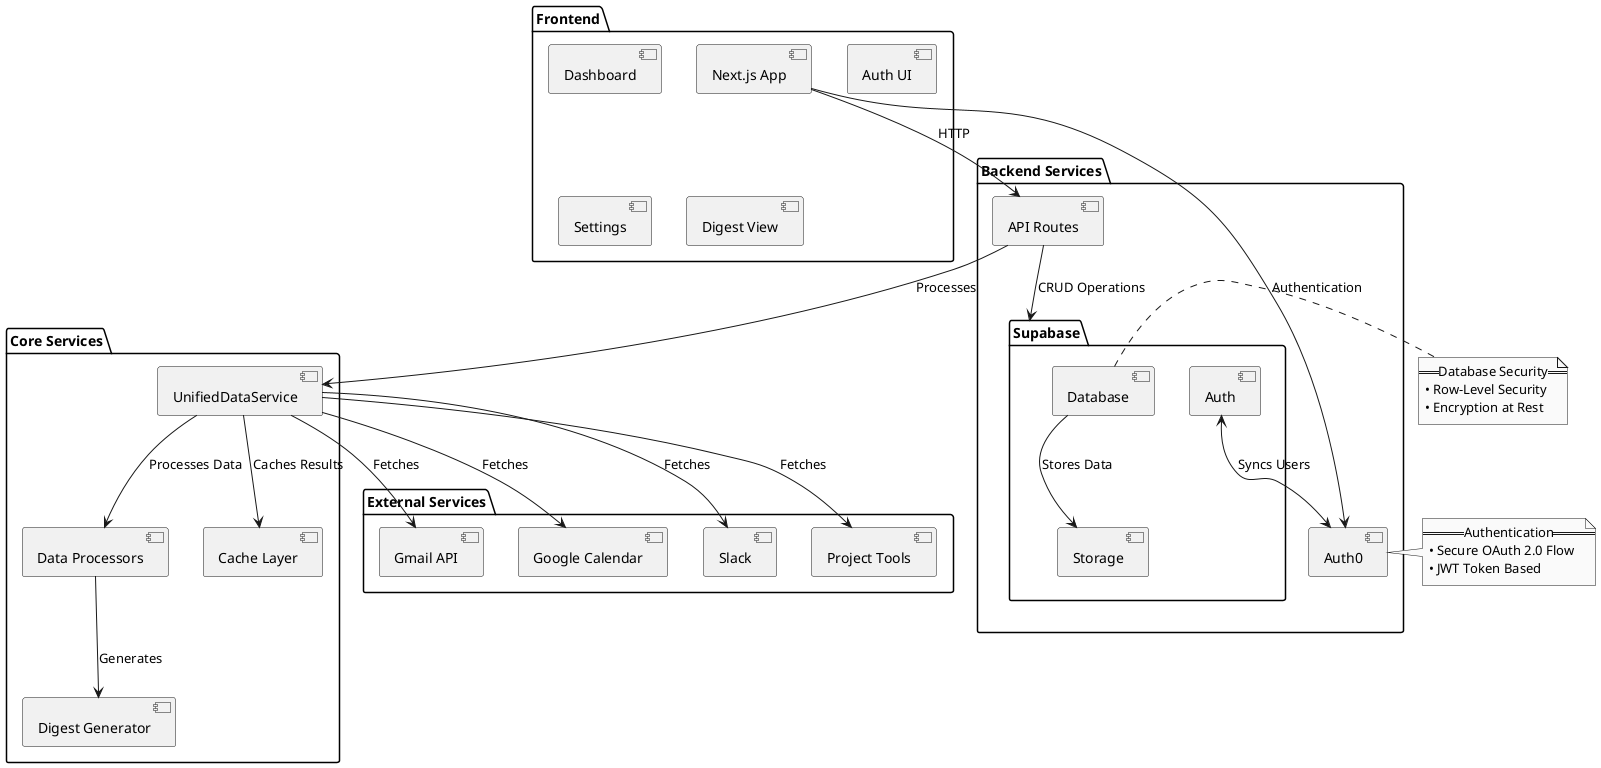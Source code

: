 @startuml
!define RECTANGLE class
skinparam componentStyle uml2
skinparam monochrome true

package "Frontend" as frontend {
    [Next.js App] as nextjs
    [Dashboard] as dashboard
    [Auth UI] as auth_ui
    [Settings] as settings
    [Digest View] as digest_view
}

package "Backend Services" as backend {
    [API Routes] as api_routes
    [Auth0] as auth0
    
    package "Supabase" as supabase {
        [Database] as db
        [Auth] as supabase_auth
        [Storage] as storage
    }
}

package "External Services" as external {
    [Gmail API] as gmail
    [Google Calendar] as calendar
    [Slack] as slack
    [Project Tools] as project_tools
}

package "Core Services" as core {
    [UnifiedDataService] as uds
    [Data Processors] as processors
    [Cache Layer] as cache
    [Digest Generator] as digest_gen
}

' Define relationships
nextjs --> api_routes : HTTP
nextjs --> auth0 : Authentication
api_routes --> uds : Processes
api_routes --> supabase : CRUD Operations

uds --> gmail : Fetches
uds --> calendar : Fetches
uds --> slack : Fetches
uds --> project_tools : Fetches

uds --> processors : Processes Data
uds --> cache : Caches Results
processors --> digest_gen : Generates

supabase_auth <--> auth0 : Syncs Users
db --> storage : Stores Data

' Add notes
note right of db
  == Database Security ==
  • Row-Level Security
  • Encryption at Rest
end note

note right of auth0
  == Authentication ==
  • Secure OAuth 2.0 Flow
  • JWT Token Based
end note

@enduml
